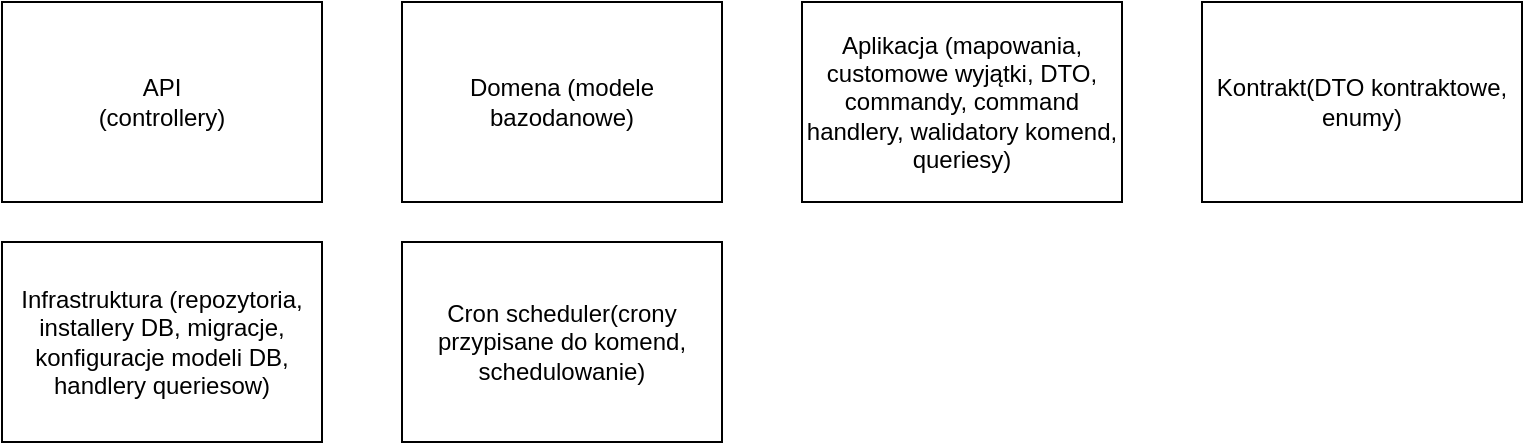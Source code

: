 <mxfile version="15.5.2" type="github"><diagram id="7qvhMFscsf704y0eh4GV" name="Page-1"><mxGraphModel dx="1550" dy="835" grid="1" gridSize="10" guides="1" tooltips="1" connect="1" arrows="1" fold="1" page="1" pageScale="1" pageWidth="827" pageHeight="1169" math="0" shadow="0"><root><mxCell id="0"/><mxCell id="1" parent="0"/><mxCell id="RRPnWOWbdvx2h43k2DSO-1" value="API&lt;br&gt;(controllery)" style="rounded=0;whiteSpace=wrap;html=1;" vertex="1" parent="1"><mxGeometry x="40" y="40" width="160" height="100" as="geometry"/></mxCell><mxCell id="RRPnWOWbdvx2h43k2DSO-2" value="Infrastruktura (repozytoria, installery DB, migracje, konfiguracje modeli DB, handlery queriesow)" style="rounded=0;whiteSpace=wrap;html=1;" vertex="1" parent="1"><mxGeometry x="40" y="160" width="160" height="100" as="geometry"/></mxCell><mxCell id="RRPnWOWbdvx2h43k2DSO-3" value="Cron scheduler(crony przypisane do komend, schedulowanie)" style="rounded=0;whiteSpace=wrap;html=1;" vertex="1" parent="1"><mxGeometry x="240" y="160" width="160" height="100" as="geometry"/></mxCell><mxCell id="RRPnWOWbdvx2h43k2DSO-4" value="Domena (modele bazodanowe)" style="rounded=0;whiteSpace=wrap;html=1;" vertex="1" parent="1"><mxGeometry x="240" y="40" width="160" height="100" as="geometry"/></mxCell><mxCell id="RRPnWOWbdvx2h43k2DSO-5" value="Aplikacja (mapowania, customowe wyjątki, DTO, commandy, command handlery, walidatory komend, queriesy)" style="rounded=0;whiteSpace=wrap;html=1;" vertex="1" parent="1"><mxGeometry x="440" y="40" width="160" height="100" as="geometry"/></mxCell><mxCell id="RRPnWOWbdvx2h43k2DSO-6" value="Kontrakt(DTO kontraktowe, enumy)" style="rounded=0;whiteSpace=wrap;html=1;" vertex="1" parent="1"><mxGeometry x="640" y="40" width="160" height="100" as="geometry"/></mxCell></root></mxGraphModel></diagram></mxfile>